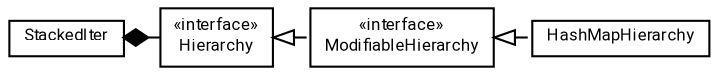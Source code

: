 #!/usr/local/bin/dot
#
# Class diagram 
# Generated by UMLGraph version R5_7_2-60-g0e99a6 (http://www.spinellis.gr/umlgraph/)
#

digraph G {
	graph [fontnames="svg"]
	edge [fontname="Roboto",fontsize=7,labelfontname="Roboto",labelfontsize=7,color="black"];
	node [fontname="Roboto",fontcolor="black",fontsize=8,shape=plaintext,margin=0,width=0,height=0];
	nodesep=0.15;
	ranksep=0.25;
	rankdir=LR;
	// de.lmu.ifi.dbs.elki.utilities.datastructures.hierarchy.StackedIter<B, A extends B>
	c551951 [label=<<table title="de.lmu.ifi.dbs.elki.utilities.datastructures.hierarchy.StackedIter" border="0" cellborder="1" cellspacing="0" cellpadding="2" href="StackedIter.html" target="_parent">
		<tr><td><table border="0" cellspacing="0" cellpadding="1">
		<tr><td align="center" balign="center"> <font face="Roboto">StackedIter</font> </td></tr>
		</table></td></tr>
		</table>>, URL="StackedIter.html"];
	// de.lmu.ifi.dbs.elki.utilities.datastructures.hierarchy.Hierarchy<O>
	c551952 [label=<<table title="de.lmu.ifi.dbs.elki.utilities.datastructures.hierarchy.Hierarchy" border="0" cellborder="1" cellspacing="0" cellpadding="2" href="Hierarchy.html" target="_parent">
		<tr><td><table border="0" cellspacing="0" cellpadding="1">
		<tr><td align="center" balign="center"> &#171;interface&#187; </td></tr>
		<tr><td align="center" balign="center"> <font face="Roboto">Hierarchy</font> </td></tr>
		</table></td></tr>
		</table>>, URL="Hierarchy.html"];
	// de.lmu.ifi.dbs.elki.utilities.datastructures.hierarchy.HashMapHierarchy<O>
	c551953 [label=<<table title="de.lmu.ifi.dbs.elki.utilities.datastructures.hierarchy.HashMapHierarchy" border="0" cellborder="1" cellspacing="0" cellpadding="2" href="HashMapHierarchy.html" target="_parent">
		<tr><td><table border="0" cellspacing="0" cellpadding="1">
		<tr><td align="center" balign="center"> <font face="Roboto">HashMapHierarchy</font> </td></tr>
		</table></td></tr>
		</table>>, URL="HashMapHierarchy.html"];
	// de.lmu.ifi.dbs.elki.utilities.datastructures.hierarchy.ModifiableHierarchy<O>
	c551962 [label=<<table title="de.lmu.ifi.dbs.elki.utilities.datastructures.hierarchy.ModifiableHierarchy" border="0" cellborder="1" cellspacing="0" cellpadding="2" href="ModifiableHierarchy.html" target="_parent">
		<tr><td><table border="0" cellspacing="0" cellpadding="1">
		<tr><td align="center" balign="center"> &#171;interface&#187; </td></tr>
		<tr><td align="center" balign="center"> <font face="Roboto">ModifiableHierarchy</font> </td></tr>
		</table></td></tr>
		</table>>, URL="ModifiableHierarchy.html"];
	// de.lmu.ifi.dbs.elki.utilities.datastructures.hierarchy.StackedIter<B, A extends B> composed de.lmu.ifi.dbs.elki.utilities.datastructures.hierarchy.Hierarchy<O>
	c551951 -> c551952 [arrowhead=none,arrowtail=diamond,dir=back,weight=6];
	// de.lmu.ifi.dbs.elki.utilities.datastructures.hierarchy.HashMapHierarchy<O> implements de.lmu.ifi.dbs.elki.utilities.datastructures.hierarchy.ModifiableHierarchy<O>
	c551962 -> c551953 [arrowtail=empty,style=dashed,dir=back,weight=9];
	// de.lmu.ifi.dbs.elki.utilities.datastructures.hierarchy.ModifiableHierarchy<O> implements de.lmu.ifi.dbs.elki.utilities.datastructures.hierarchy.Hierarchy<O>
	c551952 -> c551962 [arrowtail=empty,style=dashed,dir=back,weight=9];
}

